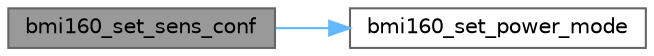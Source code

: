 digraph "bmi160_set_sens_conf"
{
 // LATEX_PDF_SIZE
  bgcolor="transparent";
  edge [fontname=Helvetica,fontsize=10,labelfontname=Helvetica,labelfontsize=10];
  node [fontname=Helvetica,fontsize=10,shape=box,height=0.2,width=0.4];
  rankdir="LR";
  Node1 [id="Node000001",label="bmi160_set_sens_conf",height=0.2,width=0.4,color="gray40", fillcolor="grey60", style="filled", fontcolor="black",tooltip="This API configures the power mode, range and bandwidth of sensor."];
  Node1 -> Node2 [id="edge1_Node000001_Node000002",color="steelblue1",style="solid",tooltip=" "];
  Node2 [id="Node000002",label="bmi160_set_power_mode",height=0.2,width=0.4,color="grey40", fillcolor="white", style="filled",URL="$bmi160_8c.html#a897ca5f1bfbcd1385ace2c05f9f4aef6",tooltip="This API sets the power mode of the sensor."];
}
